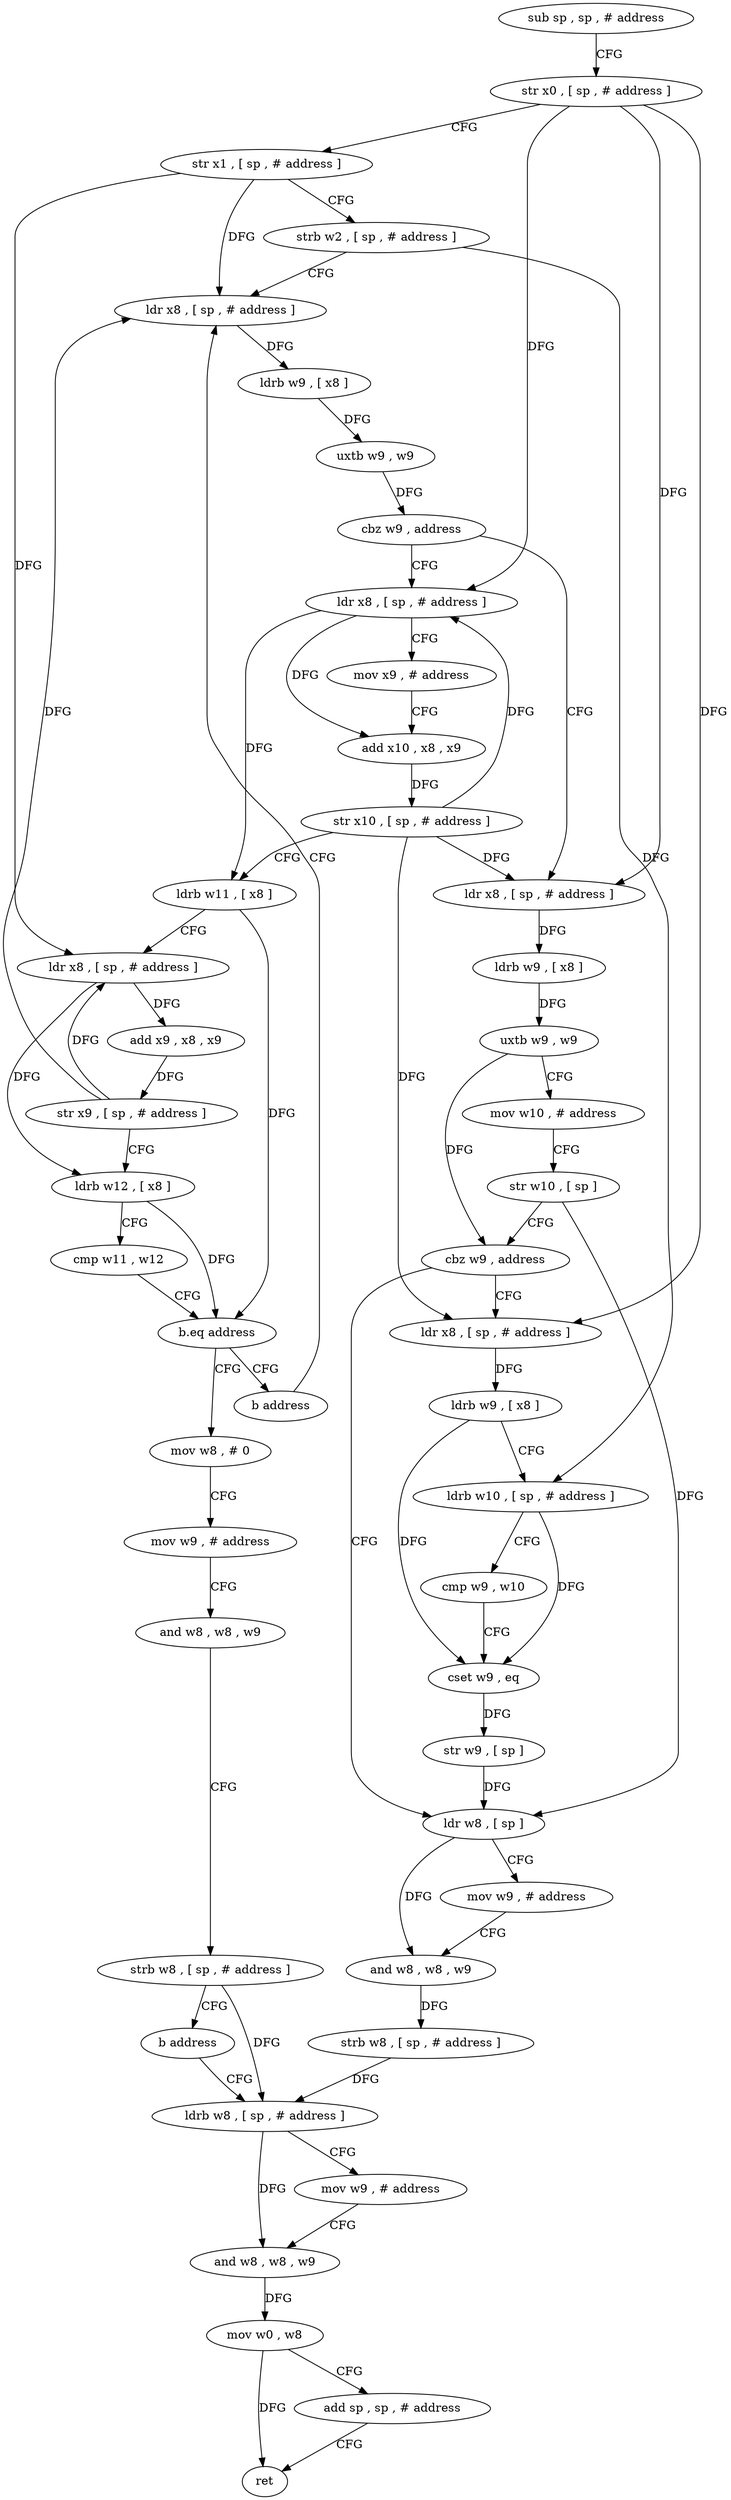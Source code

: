 digraph "func" {
"4235988" [label = "sub sp , sp , # address" ]
"4235992" [label = "str x0 , [ sp , # address ]" ]
"4235996" [label = "str x1 , [ sp , # address ]" ]
"4236000" [label = "strb w2 , [ sp , # address ]" ]
"4236004" [label = "ldr x8 , [ sp , # address ]" ]
"4236088" [label = "ldr x8 , [ sp , # address ]" ]
"4236092" [label = "ldrb w9 , [ x8 ]" ]
"4236096" [label = "uxtb w9 , w9" ]
"4236100" [label = "mov w10 , # address" ]
"4236104" [label = "str w10 , [ sp ]" ]
"4236108" [label = "cbz w9 , address" ]
"4236136" [label = "ldr w8 , [ sp ]" ]
"4236112" [label = "ldr x8 , [ sp , # address ]" ]
"4236020" [label = "ldr x8 , [ sp , # address ]" ]
"4236024" [label = "mov x9 , # address" ]
"4236028" [label = "add x10 , x8 , x9" ]
"4236032" [label = "str x10 , [ sp , # address ]" ]
"4236036" [label = "ldrb w11 , [ x8 ]" ]
"4236040" [label = "ldr x8 , [ sp , # address ]" ]
"4236044" [label = "add x9 , x8 , x9" ]
"4236048" [label = "str x9 , [ sp , # address ]" ]
"4236052" [label = "ldrb w12 , [ x8 ]" ]
"4236056" [label = "cmp w11 , w12" ]
"4236060" [label = "b.eq address" ]
"4236084" [label = "b address" ]
"4236064" [label = "mov w8 , # 0" ]
"4236140" [label = "mov w9 , # address" ]
"4236144" [label = "and w8 , w8 , w9" ]
"4236148" [label = "strb w8 , [ sp , # address ]" ]
"4236152" [label = "ldrb w8 , [ sp , # address ]" ]
"4236116" [label = "ldrb w9 , [ x8 ]" ]
"4236120" [label = "ldrb w10 , [ sp , # address ]" ]
"4236124" [label = "cmp w9 , w10" ]
"4236128" [label = "cset w9 , eq" ]
"4236132" [label = "str w9 , [ sp ]" ]
"4236068" [label = "mov w9 , # address" ]
"4236072" [label = "and w8 , w8 , w9" ]
"4236076" [label = "strb w8 , [ sp , # address ]" ]
"4236080" [label = "b address" ]
"4236008" [label = "ldrb w9 , [ x8 ]" ]
"4236012" [label = "uxtb w9 , w9" ]
"4236016" [label = "cbz w9 , address" ]
"4236156" [label = "mov w9 , # address" ]
"4236160" [label = "and w8 , w8 , w9" ]
"4236164" [label = "mov w0 , w8" ]
"4236168" [label = "add sp , sp , # address" ]
"4236172" [label = "ret" ]
"4235988" -> "4235992" [ label = "CFG" ]
"4235992" -> "4235996" [ label = "CFG" ]
"4235992" -> "4236088" [ label = "DFG" ]
"4235992" -> "4236020" [ label = "DFG" ]
"4235992" -> "4236112" [ label = "DFG" ]
"4235996" -> "4236000" [ label = "CFG" ]
"4235996" -> "4236004" [ label = "DFG" ]
"4235996" -> "4236040" [ label = "DFG" ]
"4236000" -> "4236004" [ label = "CFG" ]
"4236000" -> "4236120" [ label = "DFG" ]
"4236004" -> "4236008" [ label = "DFG" ]
"4236088" -> "4236092" [ label = "DFG" ]
"4236092" -> "4236096" [ label = "DFG" ]
"4236096" -> "4236100" [ label = "CFG" ]
"4236096" -> "4236108" [ label = "DFG" ]
"4236100" -> "4236104" [ label = "CFG" ]
"4236104" -> "4236108" [ label = "CFG" ]
"4236104" -> "4236136" [ label = "DFG" ]
"4236108" -> "4236136" [ label = "CFG" ]
"4236108" -> "4236112" [ label = "CFG" ]
"4236136" -> "4236140" [ label = "CFG" ]
"4236136" -> "4236144" [ label = "DFG" ]
"4236112" -> "4236116" [ label = "DFG" ]
"4236020" -> "4236024" [ label = "CFG" ]
"4236020" -> "4236028" [ label = "DFG" ]
"4236020" -> "4236036" [ label = "DFG" ]
"4236024" -> "4236028" [ label = "CFG" ]
"4236028" -> "4236032" [ label = "DFG" ]
"4236032" -> "4236036" [ label = "CFG" ]
"4236032" -> "4236088" [ label = "DFG" ]
"4236032" -> "4236020" [ label = "DFG" ]
"4236032" -> "4236112" [ label = "DFG" ]
"4236036" -> "4236040" [ label = "CFG" ]
"4236036" -> "4236060" [ label = "DFG" ]
"4236040" -> "4236044" [ label = "DFG" ]
"4236040" -> "4236052" [ label = "DFG" ]
"4236044" -> "4236048" [ label = "DFG" ]
"4236048" -> "4236052" [ label = "CFG" ]
"4236048" -> "4236004" [ label = "DFG" ]
"4236048" -> "4236040" [ label = "DFG" ]
"4236052" -> "4236056" [ label = "CFG" ]
"4236052" -> "4236060" [ label = "DFG" ]
"4236056" -> "4236060" [ label = "CFG" ]
"4236060" -> "4236084" [ label = "CFG" ]
"4236060" -> "4236064" [ label = "CFG" ]
"4236084" -> "4236004" [ label = "CFG" ]
"4236064" -> "4236068" [ label = "CFG" ]
"4236140" -> "4236144" [ label = "CFG" ]
"4236144" -> "4236148" [ label = "DFG" ]
"4236148" -> "4236152" [ label = "DFG" ]
"4236152" -> "4236156" [ label = "CFG" ]
"4236152" -> "4236160" [ label = "DFG" ]
"4236116" -> "4236120" [ label = "CFG" ]
"4236116" -> "4236128" [ label = "DFG" ]
"4236120" -> "4236124" [ label = "CFG" ]
"4236120" -> "4236128" [ label = "DFG" ]
"4236124" -> "4236128" [ label = "CFG" ]
"4236128" -> "4236132" [ label = "DFG" ]
"4236132" -> "4236136" [ label = "DFG" ]
"4236068" -> "4236072" [ label = "CFG" ]
"4236072" -> "4236076" [ label = "CFG" ]
"4236076" -> "4236080" [ label = "CFG" ]
"4236076" -> "4236152" [ label = "DFG" ]
"4236080" -> "4236152" [ label = "CFG" ]
"4236008" -> "4236012" [ label = "DFG" ]
"4236012" -> "4236016" [ label = "DFG" ]
"4236016" -> "4236088" [ label = "CFG" ]
"4236016" -> "4236020" [ label = "CFG" ]
"4236156" -> "4236160" [ label = "CFG" ]
"4236160" -> "4236164" [ label = "DFG" ]
"4236164" -> "4236168" [ label = "CFG" ]
"4236164" -> "4236172" [ label = "DFG" ]
"4236168" -> "4236172" [ label = "CFG" ]
}
